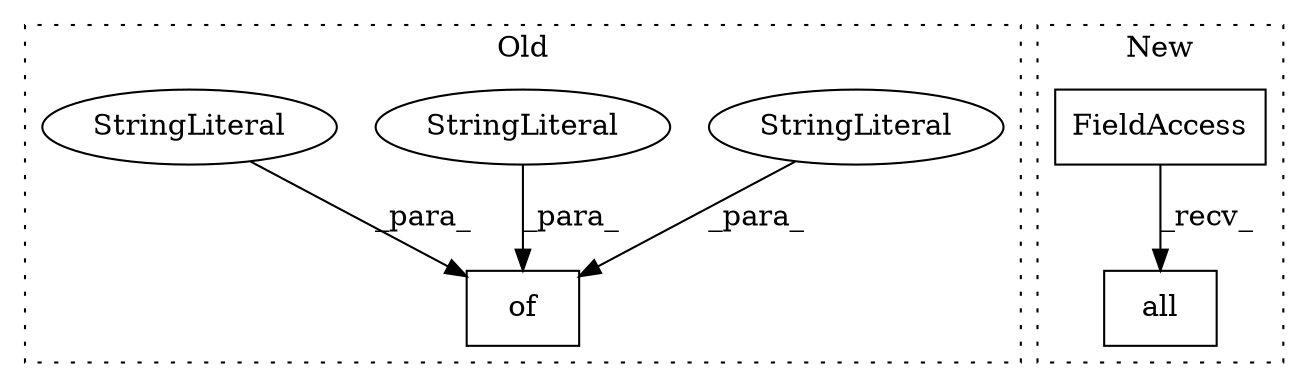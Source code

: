 digraph G {
subgraph cluster0 {
1 [label="of" a="32" s="440,527" l="3,1" shape="box"];
3 [label="StringLiteral" a="45" s="466" l="10" shape="ellipse"];
4 [label="StringLiteral" a="45" s="443" l="11" shape="ellipse"];
5 [label="StringLiteral" a="45" s="509" l="8" shape="ellipse"];
label = "Old";
style="dotted";
}
subgraph cluster1 {
2 [label="all" a="32" s="896,1031" l="4,1" shape="box"];
6 [label="FieldAccess" a="22" s="873" l="7" shape="box"];
label = "New";
style="dotted";
}
3 -> 1 [label="_para_"];
4 -> 1 [label="_para_"];
5 -> 1 [label="_para_"];
6 -> 2 [label="_recv_"];
}